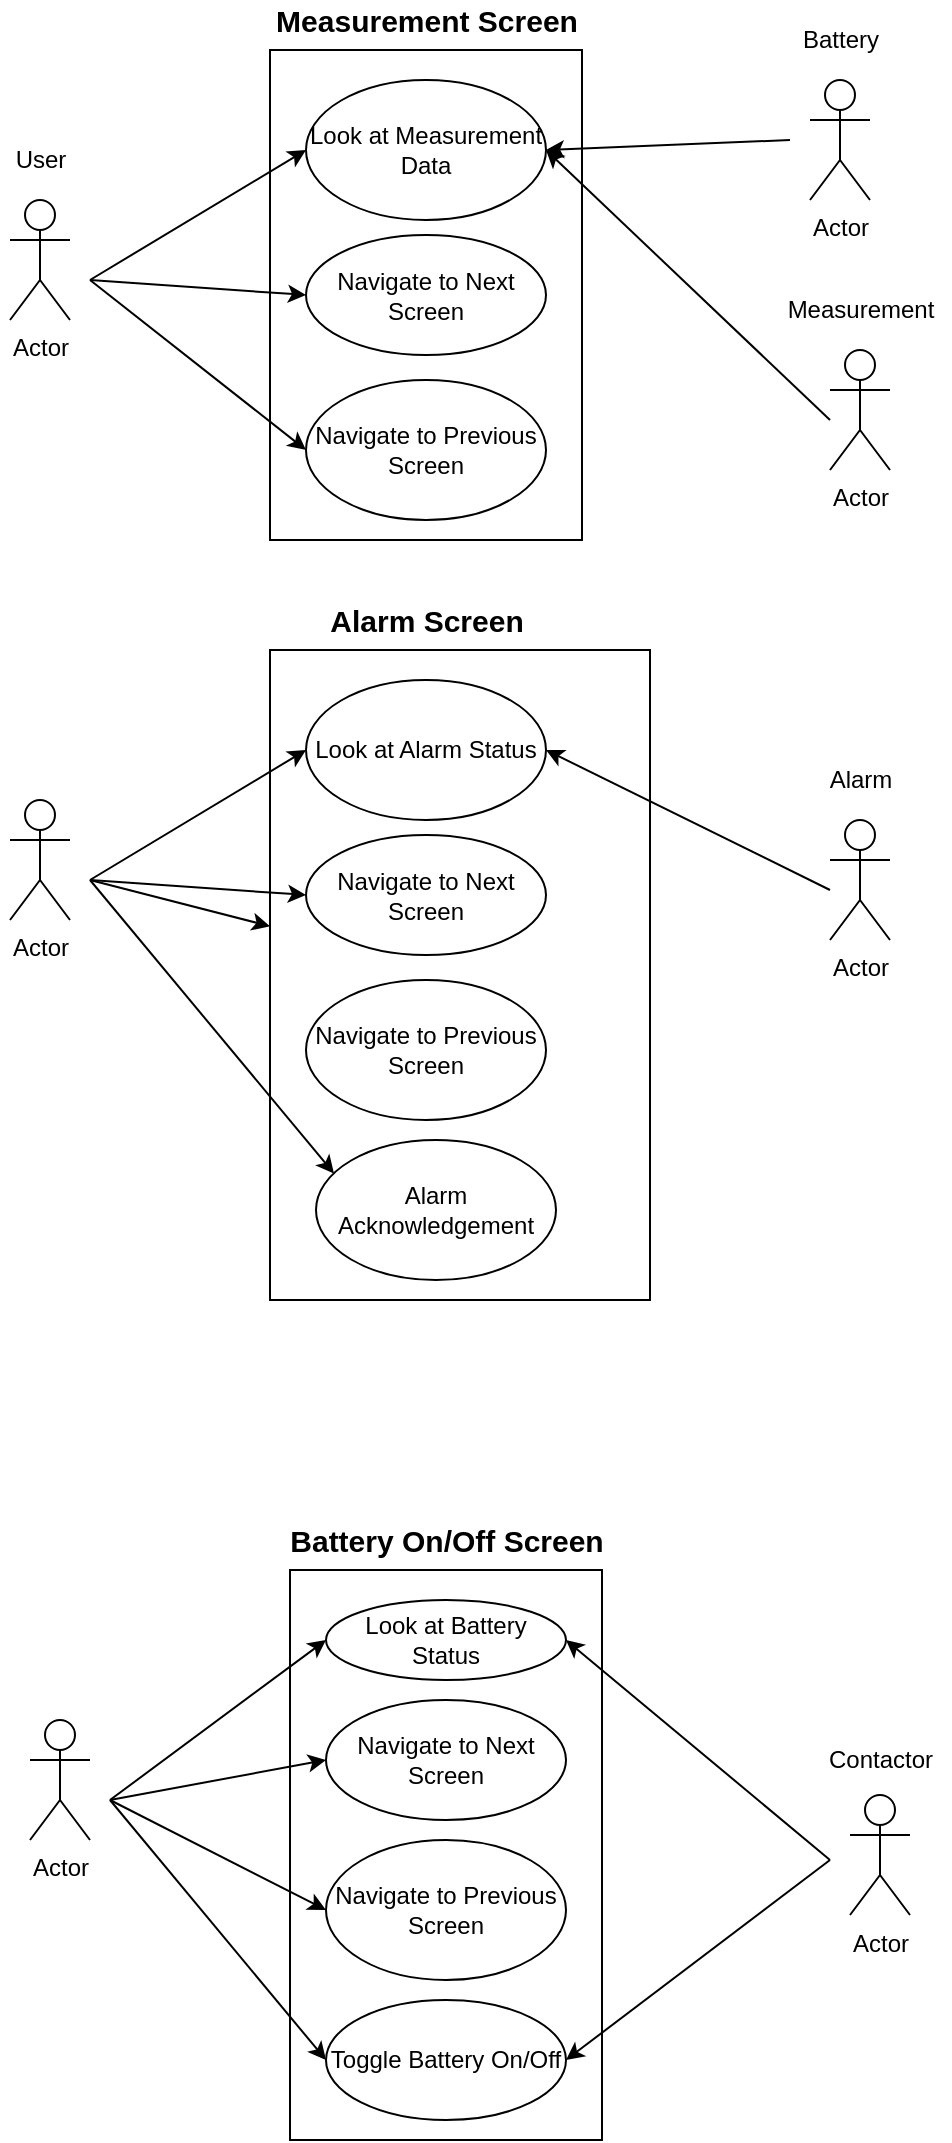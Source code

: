 <mxfile version="14.3.0" type="github">
  <diagram id="7kg9tQ1YhIIZyVEb-jK0" name="Page-1">
    <mxGraphModel dx="868" dy="451" grid="1" gridSize="10" guides="1" tooltips="1" connect="1" arrows="1" fold="1" page="1" pageScale="1" pageWidth="850" pageHeight="1100" math="0" shadow="0">
      <root>
        <mxCell id="0" />
        <mxCell id="1" parent="0" />
        <mxCell id="rYDwrw0WLnw1IEwL_V4j-1" value="Actor" style="shape=umlActor;verticalLabelPosition=bottom;verticalAlign=top;html=1;outlineConnect=0;" parent="1" vertex="1">
          <mxGeometry x="190" y="180" width="30" height="60" as="geometry" />
        </mxCell>
        <mxCell id="rYDwrw0WLnw1IEwL_V4j-2" value="" style="rounded=0;whiteSpace=wrap;html=1;" parent="1" vertex="1">
          <mxGeometry x="320" y="105" width="156" height="245" as="geometry" />
        </mxCell>
        <mxCell id="rYDwrw0WLnw1IEwL_V4j-3" value="&lt;b&gt;&lt;font style=&quot;font-size: 15px&quot;&gt;Measurement Screen&lt;/font&gt;&lt;/b&gt;" style="text;html=1;align=center;verticalAlign=middle;resizable=0;points=[];autosize=1;" parent="1" vertex="1">
          <mxGeometry x="313" y="80" width="170" height="20" as="geometry" />
        </mxCell>
        <mxCell id="rYDwrw0WLnw1IEwL_V4j-4" value="Look at Measurement Data" style="ellipse;whiteSpace=wrap;html=1;" parent="1" vertex="1">
          <mxGeometry x="338" y="120" width="120" height="70" as="geometry" />
        </mxCell>
        <mxCell id="rYDwrw0WLnw1IEwL_V4j-5" value="Navigate to Next Screen" style="ellipse;whiteSpace=wrap;html=1;" parent="1" vertex="1">
          <mxGeometry x="338" y="197.5" width="120" height="60" as="geometry" />
        </mxCell>
        <mxCell id="rYDwrw0WLnw1IEwL_V4j-6" value="Navigate to Previous Screen" style="ellipse;whiteSpace=wrap;html=1;" parent="1" vertex="1">
          <mxGeometry x="338" y="270" width="120" height="70" as="geometry" />
        </mxCell>
        <mxCell id="rYDwrw0WLnw1IEwL_V4j-7" value="" style="endArrow=classic;html=1;entryX=0;entryY=0.5;entryDx=0;entryDy=0;" parent="1" target="rYDwrw0WLnw1IEwL_V4j-4" edge="1">
          <mxGeometry width="50" height="50" relative="1" as="geometry">
            <mxPoint x="230" y="220" as="sourcePoint" />
            <mxPoint x="330" y="170" as="targetPoint" />
          </mxGeometry>
        </mxCell>
        <mxCell id="rYDwrw0WLnw1IEwL_V4j-8" value="" style="endArrow=classic;html=1;entryX=0;entryY=0.5;entryDx=0;entryDy=0;" parent="1" target="rYDwrw0WLnw1IEwL_V4j-5" edge="1">
          <mxGeometry width="50" height="50" relative="1" as="geometry">
            <mxPoint x="230" y="220" as="sourcePoint" />
            <mxPoint x="280" y="320" as="targetPoint" />
          </mxGeometry>
        </mxCell>
        <mxCell id="rYDwrw0WLnw1IEwL_V4j-9" value="" style="endArrow=classic;html=1;entryX=0;entryY=0.5;entryDx=0;entryDy=0;" parent="1" target="rYDwrw0WLnw1IEwL_V4j-6" edge="1">
          <mxGeometry width="50" height="50" relative="1" as="geometry">
            <mxPoint x="230" y="220" as="sourcePoint" />
            <mxPoint x="230" y="340" as="targetPoint" />
          </mxGeometry>
        </mxCell>
        <mxCell id="rYDwrw0WLnw1IEwL_V4j-10" value="Actor" style="shape=umlActor;verticalLabelPosition=bottom;verticalAlign=top;html=1;outlineConnect=0;" parent="1" vertex="1">
          <mxGeometry x="190" y="480" width="30" height="60" as="geometry" />
        </mxCell>
        <mxCell id="rYDwrw0WLnw1IEwL_V4j-11" value="" style="rounded=0;whiteSpace=wrap;html=1;fillColor=none;" parent="1" vertex="1">
          <mxGeometry x="320" y="405" width="190" height="325" as="geometry" />
        </mxCell>
        <mxCell id="rYDwrw0WLnw1IEwL_V4j-12" value="&lt;b&gt;&lt;font style=&quot;font-size: 15px&quot;&gt;Alarm Screen&lt;/font&gt;&lt;/b&gt;" style="text;html=1;align=center;verticalAlign=middle;resizable=0;points=[];autosize=1;" parent="1" vertex="1">
          <mxGeometry x="343" y="380" width="110" height="20" as="geometry" />
        </mxCell>
        <mxCell id="rYDwrw0WLnw1IEwL_V4j-13" value="Look at Alarm Status" style="ellipse;whiteSpace=wrap;html=1;" parent="1" vertex="1">
          <mxGeometry x="338" y="420" width="120" height="70" as="geometry" />
        </mxCell>
        <mxCell id="rYDwrw0WLnw1IEwL_V4j-14" value="Navigate to Next Screen" style="ellipse;whiteSpace=wrap;html=1;" parent="1" vertex="1">
          <mxGeometry x="338" y="497.5" width="120" height="60" as="geometry" />
        </mxCell>
        <mxCell id="rYDwrw0WLnw1IEwL_V4j-15" value="Navigate to Previous Screen" style="ellipse;whiteSpace=wrap;html=1;" parent="1" vertex="1">
          <mxGeometry x="338" y="570" width="120" height="70" as="geometry" />
        </mxCell>
        <mxCell id="rYDwrw0WLnw1IEwL_V4j-16" value="" style="endArrow=classic;html=1;entryX=0;entryY=0.5;entryDx=0;entryDy=0;" parent="1" target="rYDwrw0WLnw1IEwL_V4j-13" edge="1">
          <mxGeometry width="50" height="50" relative="1" as="geometry">
            <mxPoint x="230" y="520" as="sourcePoint" />
            <mxPoint x="330" y="470" as="targetPoint" />
          </mxGeometry>
        </mxCell>
        <mxCell id="rYDwrw0WLnw1IEwL_V4j-17" value="" style="endArrow=classic;html=1;entryX=0;entryY=0.5;entryDx=0;entryDy=0;" parent="1" target="rYDwrw0WLnw1IEwL_V4j-14" edge="1">
          <mxGeometry width="50" height="50" relative="1" as="geometry">
            <mxPoint x="230" y="520" as="sourcePoint" />
            <mxPoint x="280" y="620" as="targetPoint" />
          </mxGeometry>
        </mxCell>
        <mxCell id="rYDwrw0WLnw1IEwL_V4j-18" value="" style="endArrow=classic;html=1;entryX=0;entryY=0.75;entryDx=0;entryDy=0;" parent="1" edge="1">
          <mxGeometry width="50" height="50" relative="1" as="geometry">
            <mxPoint x="230" y="520" as="sourcePoint" />
            <mxPoint x="352" y="666.75" as="targetPoint" />
          </mxGeometry>
        </mxCell>
        <mxCell id="rYDwrw0WLnw1IEwL_V4j-19" value="Actor" style="shape=umlActor;verticalLabelPosition=bottom;verticalAlign=top;html=1;outlineConnect=0;" parent="1" vertex="1">
          <mxGeometry x="200" y="940" width="30" height="60" as="geometry" />
        </mxCell>
        <mxCell id="rYDwrw0WLnw1IEwL_V4j-20" value="" style="rounded=0;whiteSpace=wrap;html=1;" parent="1" vertex="1">
          <mxGeometry x="330" y="865" width="156" height="285" as="geometry" />
        </mxCell>
        <mxCell id="rYDwrw0WLnw1IEwL_V4j-21" value="&lt;b&gt;&lt;font style=&quot;font-size: 15px&quot;&gt;Battery On/Off Screen&lt;/font&gt;&lt;/b&gt;" style="text;html=1;align=center;verticalAlign=middle;resizable=0;points=[];autosize=1;" parent="1" vertex="1">
          <mxGeometry x="323" y="840" width="170" height="20" as="geometry" />
        </mxCell>
        <mxCell id="rYDwrw0WLnw1IEwL_V4j-22" value="Look at Battery Status" style="ellipse;whiteSpace=wrap;html=1;" parent="1" vertex="1">
          <mxGeometry x="348" y="880" width="120" height="40" as="geometry" />
        </mxCell>
        <mxCell id="rYDwrw0WLnw1IEwL_V4j-23" value="Navigate to Next Screen" style="ellipse;whiteSpace=wrap;html=1;" parent="1" vertex="1">
          <mxGeometry x="348" y="930" width="120" height="60" as="geometry" />
        </mxCell>
        <mxCell id="rYDwrw0WLnw1IEwL_V4j-24" value="Navigate to Previous Screen" style="ellipse;whiteSpace=wrap;html=1;" parent="1" vertex="1">
          <mxGeometry x="348" y="1000" width="120" height="70" as="geometry" />
        </mxCell>
        <mxCell id="rYDwrw0WLnw1IEwL_V4j-25" value="" style="endArrow=classic;html=1;entryX=0;entryY=0.5;entryDx=0;entryDy=0;" parent="1" target="rYDwrw0WLnw1IEwL_V4j-22" edge="1">
          <mxGeometry width="50" height="50" relative="1" as="geometry">
            <mxPoint x="240" y="980" as="sourcePoint" />
            <mxPoint x="340" y="930" as="targetPoint" />
          </mxGeometry>
        </mxCell>
        <mxCell id="rYDwrw0WLnw1IEwL_V4j-26" value="" style="endArrow=classic;html=1;entryX=0;entryY=0.5;entryDx=0;entryDy=0;" parent="1" target="rYDwrw0WLnw1IEwL_V4j-23" edge="1">
          <mxGeometry width="50" height="50" relative="1" as="geometry">
            <mxPoint x="240" y="980" as="sourcePoint" />
            <mxPoint x="290" y="1080" as="targetPoint" />
          </mxGeometry>
        </mxCell>
        <mxCell id="rYDwrw0WLnw1IEwL_V4j-27" value="" style="endArrow=classic;html=1;entryX=0;entryY=0.5;entryDx=0;entryDy=0;" parent="1" target="rYDwrw0WLnw1IEwL_V4j-24" edge="1">
          <mxGeometry width="50" height="50" relative="1" as="geometry">
            <mxPoint x="240" y="980" as="sourcePoint" />
            <mxPoint x="240" y="1100" as="targetPoint" />
          </mxGeometry>
        </mxCell>
        <mxCell id="rYDwrw0WLnw1IEwL_V4j-28" value="Toggle Battery On/Off" style="ellipse;whiteSpace=wrap;html=1;" parent="1" vertex="1">
          <mxGeometry x="348" y="1080" width="120" height="60" as="geometry" />
        </mxCell>
        <mxCell id="rYDwrw0WLnw1IEwL_V4j-29" value="" style="endArrow=classic;html=1;entryX=0;entryY=0.5;entryDx=0;entryDy=0;" parent="1" target="rYDwrw0WLnw1IEwL_V4j-28" edge="1">
          <mxGeometry width="50" height="50" relative="1" as="geometry">
            <mxPoint x="240" y="980" as="sourcePoint" />
            <mxPoint x="348" y="1035" as="targetPoint" />
          </mxGeometry>
        </mxCell>
        <mxCell id="rYDwrw0WLnw1IEwL_V4j-30" value="Actor" style="shape=umlActor;verticalLabelPosition=bottom;verticalAlign=top;html=1;outlineConnect=0;" parent="1" vertex="1">
          <mxGeometry x="590" y="120" width="30" height="60" as="geometry" />
        </mxCell>
        <mxCell id="rYDwrw0WLnw1IEwL_V4j-31" value="Actor" style="shape=umlActor;verticalLabelPosition=bottom;verticalAlign=top;html=1;outlineConnect=0;" parent="1" vertex="1">
          <mxGeometry x="600" y="490" width="30" height="60" as="geometry" />
        </mxCell>
        <mxCell id="rYDwrw0WLnw1IEwL_V4j-32" value="Actor" style="shape=umlActor;verticalLabelPosition=bottom;verticalAlign=top;html=1;outlineConnect=0;" parent="1" vertex="1">
          <mxGeometry x="610" y="977.5" width="30" height="60" as="geometry" />
        </mxCell>
        <mxCell id="rYDwrw0WLnw1IEwL_V4j-33" value="Battery" style="text;html=1;align=center;verticalAlign=middle;resizable=0;points=[];autosize=1;" parent="1" vertex="1">
          <mxGeometry x="580" y="90" width="50" height="20" as="geometry" />
        </mxCell>
        <mxCell id="rYDwrw0WLnw1IEwL_V4j-34" value="User" style="text;html=1;align=center;verticalAlign=middle;resizable=0;points=[];autosize=1;" parent="1" vertex="1">
          <mxGeometry x="185" y="150" width="40" height="20" as="geometry" />
        </mxCell>
        <mxCell id="rYDwrw0WLnw1IEwL_V4j-35" value="Contactor" style="text;html=1;align=center;verticalAlign=middle;resizable=0;points=[];autosize=1;" parent="1" vertex="1">
          <mxGeometry x="590" y="950" width="70" height="20" as="geometry" />
        </mxCell>
        <mxCell id="rYDwrw0WLnw1IEwL_V4j-36" value="Alarm" style="text;html=1;align=center;verticalAlign=middle;resizable=0;points=[];autosize=1;" parent="1" vertex="1">
          <mxGeometry x="590" y="460" width="50" height="20" as="geometry" />
        </mxCell>
        <mxCell id="rYDwrw0WLnw1IEwL_V4j-37" value="" style="endArrow=classic;html=1;entryX=1;entryY=0.5;entryDx=0;entryDy=0;" parent="1" target="rYDwrw0WLnw1IEwL_V4j-4" edge="1">
          <mxGeometry width="50" height="50" relative="1" as="geometry">
            <mxPoint x="580" y="150" as="sourcePoint" />
            <mxPoint x="770" y="190" as="targetPoint" />
          </mxGeometry>
        </mxCell>
        <mxCell id="rYDwrw0WLnw1IEwL_V4j-38" value="" style="endArrow=classic;html=1;entryX=1;entryY=0.5;entryDx=0;entryDy=0;" parent="1" target="rYDwrw0WLnw1IEwL_V4j-13" edge="1">
          <mxGeometry width="50" height="50" relative="1" as="geometry">
            <mxPoint x="600" y="525" as="sourcePoint" />
            <mxPoint x="468" y="470" as="targetPoint" />
          </mxGeometry>
        </mxCell>
        <mxCell id="rYDwrw0WLnw1IEwL_V4j-39" value="" style="endArrow=classic;html=1;entryX=1;entryY=0.5;entryDx=0;entryDy=0;" parent="1" edge="1">
          <mxGeometry width="50" height="50" relative="1" as="geometry">
            <mxPoint x="600" y="1010" as="sourcePoint" />
            <mxPoint x="468" y="1110" as="targetPoint" />
          </mxGeometry>
        </mxCell>
        <mxCell id="rYDwrw0WLnw1IEwL_V4j-40" value="" style="endArrow=classic;html=1;" parent="1" edge="1">
          <mxGeometry width="50" height="50" relative="1" as="geometry">
            <mxPoint x="600" y="1010" as="sourcePoint" />
            <mxPoint x="468" y="900" as="targetPoint" />
          </mxGeometry>
        </mxCell>
        <mxCell id="rYDwrw0WLnw1IEwL_V4j-41" value="Actor" style="shape=umlActor;verticalLabelPosition=bottom;verticalAlign=top;html=1;outlineConnect=0;" parent="1" vertex="1">
          <mxGeometry x="600" y="255" width="30" height="60" as="geometry" />
        </mxCell>
        <mxCell id="rYDwrw0WLnw1IEwL_V4j-42" value="Measurement" style="text;html=1;align=center;verticalAlign=middle;resizable=0;points=[];autosize=1;" parent="1" vertex="1">
          <mxGeometry x="570" y="225" width="90" height="20" as="geometry" />
        </mxCell>
        <mxCell id="rYDwrw0WLnw1IEwL_V4j-43" value="" style="endArrow=classic;html=1;entryX=1;entryY=0.5;entryDx=0;entryDy=0;" parent="1" target="rYDwrw0WLnw1IEwL_V4j-4" edge="1">
          <mxGeometry width="50" height="50" relative="1" as="geometry">
            <mxPoint x="600" y="290" as="sourcePoint" />
            <mxPoint x="458" y="220" as="targetPoint" />
          </mxGeometry>
        </mxCell>
        <mxCell id="rYDwrw0WLnw1IEwL_V4j-44" value="Alarm Acknowledgement " style="ellipse;whiteSpace=wrap;html=1;" parent="1" vertex="1">
          <mxGeometry x="343" y="650" width="120" height="70" as="geometry" />
        </mxCell>
        <mxCell id="rYDwrw0WLnw1IEwL_V4j-45" value="" style="endArrow=classic;html=1;" parent="1" target="rYDwrw0WLnw1IEwL_V4j-11" edge="1">
          <mxGeometry width="50" height="50" relative="1" as="geometry">
            <mxPoint x="230" y="520" as="sourcePoint" />
            <mxPoint x="333" y="615" as="targetPoint" />
          </mxGeometry>
        </mxCell>
      </root>
    </mxGraphModel>
  </diagram>
</mxfile>
